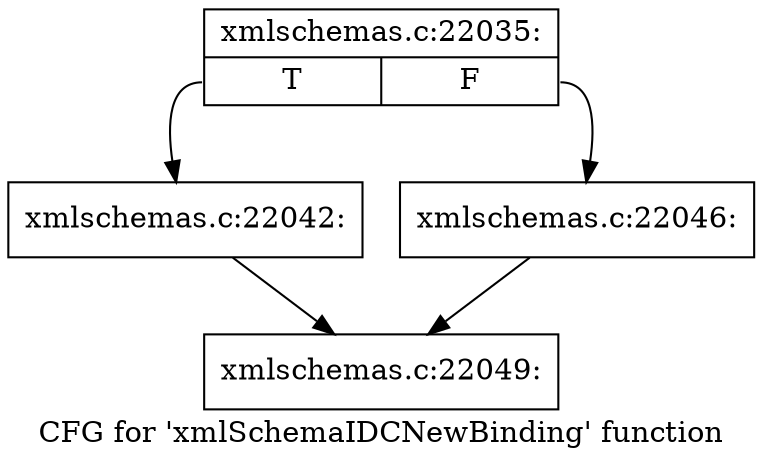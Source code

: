 digraph "CFG for 'xmlSchemaIDCNewBinding' function" {
	label="CFG for 'xmlSchemaIDCNewBinding' function";

	Node0x5634ab0 [shape=record,label="{xmlschemas.c:22035:|{<s0>T|<s1>F}}"];
	Node0x5634ab0:s0 -> Node0x56476a0;
	Node0x5634ab0:s1 -> Node0x56476f0;
	Node0x56476a0 [shape=record,label="{xmlschemas.c:22042:}"];
	Node0x56476a0 -> Node0x5646c80;
	Node0x56476f0 [shape=record,label="{xmlschemas.c:22046:}"];
	Node0x56476f0 -> Node0x5646c80;
	Node0x5646c80 [shape=record,label="{xmlschemas.c:22049:}"];
}
